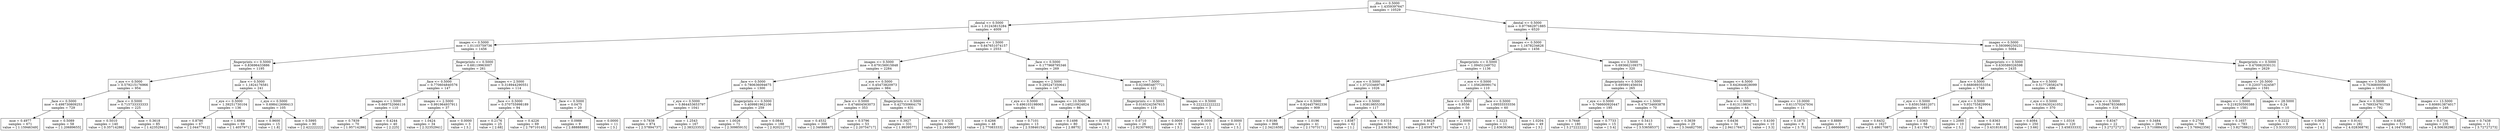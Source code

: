 digraph Tree {
0 [label="_dna <= 0.5000\nmse = 1.4359397647\nsamples = 10529", shape="box"] ;
1 [label="_dental <= 0.5000\nmse = 1.01243815284\nsamples = 4009", shape="box"] ;
0 -> 1 ;
2 [label="images <= 0.5000\nmse = 1.01103759736\nsamples = 1456", shape="box"] ;
1 -> 2 ;
3 [label="_fingerprints <= 0.5000\nmse = 0.83696433886\nsamples = 1195", shape="box"] ;
2 -> 3 ;
4 [label="r_eye <= 0.5000\nmse = 0.579215176966\nsamples = 954", shape="box"] ;
3 -> 4 ;
5 [label="_face <= 0.5000\nmse = 0.498730809253\nsamples = 729", shape="box"] ;
4 -> 5 ;
6 [label="mse = 0.4977\nsamples = 671\nvalue = [ 1.15946349]", shape="box"] ;
5 -> 6 ;
7 [label="mse = 0.5089\nsamples = 58\nvalue = [ 1.20689655]", shape="box"] ;
5 -> 7 ;
8 [label="_face <= 0.5000\nmse = 0.715733333333\nsamples = 225", shape="box"] ;
4 -> 8 ;
9 [label="mse = 0.5010\nsamples = 140\nvalue = [ 0.35714286]", shape="box"] ;
8 -> 9 ;
10 [label="mse = 0.3618\nsamples = 85\nvalue = [ 1.42352941]", shape="box"] ;
8 -> 10 ;
11 [label="_face <= 0.5000\nmse = 1.1824176581\nsamples = 241", shape="box"] ;
3 -> 11 ;
12 [label="r_eye <= 0.5000\nmse = 1.39251730104\nsamples = 136", shape="box"] ;
11 -> 12 ;
13 [label="mse = 0.8786\nsamples = 67\nvalue = [ 2.04477612]", shape="box"] ;
12 -> 13 ;
14 [label="mse = 1.6904\nsamples = 69\nvalue = [ 1.4057971]", shape="box"] ;
12 -> 14 ;
15 [label="r_eye <= 0.5000\nmse = 0.698412698413\nsamples = 105", shape="box"] ;
11 -> 15 ;
16 [label="mse = 0.9600\nsamples = 15\nvalue = [ 1.8]", shape="box"] ;
15 -> 16 ;
17 [label="mse = 0.5995\nsamples = 90\nvalue = [ 2.42222222]", shape="box"] ;
15 -> 17 ;
18 [label="_fingerprints <= 0.5000\nmse = 0.68119963007\nsamples = 261", shape="box"] ;
2 -> 18 ;
19 [label="_face <= 0.5000\nmse = 0.770604840576\nsamples = 147", shape="box"] ;
18 -> 19 ;
20 [label="images <= 1.5000\nmse = 0.669752066116\nsamples = 110", shape="box"] ;
19 -> 20 ;
21 [label="mse = 0.7839\nsamples = 70\nvalue = [ 1.95714286]", shape="box"] ;
20 -> 21 ;
22 [label="mse = 0.4244\nsamples = 40\nvalue = [ 2.225]", shape="box"] ;
20 -> 22 ;
23 [label="images <= 2.5000\nmse = 0.991964937911\nsamples = 37", shape="box"] ;
19 -> 23 ;
24 [label="mse = 1.0424\nsamples = 34\nvalue = [ 2.32352941]", shape="box"] ;
23 -> 24 ;
25 [label="mse = 0.0000\nsamples = 3\nvalue = [ 3.]", shape="box"] ;
23 -> 25 ;
26 [label="images <= 2.5000\nmse = 0.318944290551\nsamples = 114", shape="box"] ;
18 -> 26 ;
27 [label="_face <= 0.5000\nmse = 0.370755998189\nsamples = 94", shape="box"] ;
26 -> 27 ;
28 [label="mse = 0.2176\nsamples = 25\nvalue = [ 2.68]", shape="box"] ;
27 -> 28 ;
29 [label="mse = 0.4226\nsamples = 69\nvalue = [ 2.79710145]", shape="box"] ;
27 -> 29 ;
30 [label="_face <= 0.5000\nmse = 0.0475\nsamples = 20", shape="box"] ;
26 -> 30 ;
31 [label="mse = 0.0988\nsamples = 9\nvalue = [ 2.88888889]", shape="box"] ;
30 -> 31 ;
32 [label="mse = 0.0000\nsamples = 11\nvalue = [ 3.]", shape="box"] ;
30 -> 32 ;
33 [label="images <= 1.5000\nmse = 0.647651074157\nsamples = 2553", shape="box"] ;
1 -> 33 ;
34 [label="images <= 0.5000\nmse = 0.679156915848\nsamples = 2284", shape="box"] ;
33 -> 34 ;
35 [label="_face <= 0.5000\nmse = 0.780636094675\nsamples = 1300", shape="box"] ;
34 -> 35 ;
36 [label="r_eye <= 0.5000\nmse = 0.864453653797\nsamples = 1041", shape="box"] ;
35 -> 36 ;
37 [label="mse = 0.7838\nsamples = 874\nvalue = [ 2.57894737]", shape="box"] ;
36 -> 37 ;
38 [label="mse = 1.2543\nsamples = 167\nvalue = [ 2.38323353]", shape="box"] ;
36 -> 38 ;
39 [label="_fingerprints <= 0.5000\nmse = 0.409981962106\nsamples = 259", shape="box"] ;
35 -> 39 ;
40 [label="mse = 1.0026\nsamples = 71\nvalue = [ 2.30985915]", shape="box"] ;
39 -> 40 ;
41 [label="mse = 0.0841\nsamples = 188\nvalue = [ 2.92021277]", shape="box"] ;
39 -> 41 ;
42 [label="r_eye <= 0.5000\nmse = 0.45473820973\nsamples = 984", shape="box"] ;
34 -> 42 ;
43 [label="_face <= 0.5000\nmse = 0.474604563073\nsamples = 353", shape="box"] ;
42 -> 43 ;
44 [label="mse = 0.4532\nsamples = 300\nvalue = [ 2.34666667]", shape="box"] ;
43 -> 44 ;
45 [label="mse = 0.5796\nsamples = 53\nvalue = [ 2.20754717]", shape="box"] ;
43 -> 45 ;
46 [label="_fingerprints <= 0.5000\nmse = 0.427550664179\nsamples = 631", shape="box"] ;
42 -> 46 ;
47 [label="mse = 0.3927\nsamples = 331\nvalue = [ 1.9939577]", shape="box"] ;
46 -> 47 ;
48 [label="mse = 0.4325\nsamples = 300\nvalue = [ 2.24666667]", shape="box"] ;
46 -> 48 ;
49 [label="_face <= 0.5000\nmse = 0.177968795346\nsamples = 269", shape="box"] ;
33 -> 49 ;
50 [label="images <= 2.5000\nmse = 0.295247350641\nsamples = 147", shape="box"] ;
49 -> 50 ;
51 [label="r_eye <= 0.5000\nmse = 0.496103198065\nsamples = 61", shape="box"] ;
50 -> 51 ;
52 [label="mse = 0.4266\nsamples = 48\nvalue = [ 2.77083333]", shape="box"] ;
51 -> 52 ;
53 [label="mse = 0.7101\nsamples = 13\nvalue = [ 2.53846154]", shape="box"] ;
51 -> 53 ;
54 [label="images <= 10.5000\nmse = 0.140210924824\nsamples = 86", shape="box"] ;
50 -> 54 ;
55 [label="mse = 0.1498\nsamples = 80\nvalue = [ 2.8875]", shape="box"] ;
54 -> 55 ;
56 [label="mse = 0.0000\nsamples = 6\nvalue = [ 3.]", shape="box"] ;
54 -> 56 ;
57 [label="images <= 7.5000\nmse = 0.0239854877721\nsamples = 122", shape="box"] ;
49 -> 57 ;
58 [label="_fingerprints <= 0.5000\nmse = 0.0165242567615\nsamples = 119", shape="box"] ;
57 -> 58 ;
59 [label="mse = 0.0710\nsamples = 26\nvalue = [ 2.92307692]", shape="box"] ;
58 -> 59 ;
60 [label="mse = 0.0000\nsamples = 93\nvalue = [ 3.]", shape="box"] ;
58 -> 60 ;
61 [label="images <= 9.5000\nmse = 0.222222222222\nsamples = 3", shape="box"] ;
57 -> 61 ;
62 [label="mse = 0.0000\nsamples = 1\nvalue = [ 2.]", shape="box"] ;
61 -> 62 ;
63 [label="mse = 0.0000\nsamples = 2\nvalue = [ 3.]", shape="box"] ;
61 -> 63 ;
64 [label="_dental <= 0.5000\nmse = 0.977662971885\nsamples = 6520", shape="box"] ;
0 -> 64 ;
65 [label="images <= 0.5000\nmse = 1.1678234626\nsamples = 1456", shape="box"] ;
64 -> 65 ;
66 [label="_fingerprints <= 0.5000\nmse = 1.09451249752\nsamples = 1136", shape="box"] ;
65 -> 66 ;
67 [label="r_eye <= 0.5000\nmse = 1.07233469748\nsamples = 1026", shape="box"] ;
66 -> 67 ;
68 [label="_face <= 0.5000\nmse = 0.924457902336\nsamples = 909", shape="box"] ;
67 -> 68 ;
69 [label="mse = 0.9186\nsamples = 868\nvalue = [ 2.3421659]", shape="box"] ;
68 -> 69 ;
70 [label="mse = 1.0196\nsamples = 41\nvalue = [ 2.17073171]", shape="box"] ;
68 -> 70 ;
71 [label="_face <= 0.5000\nmse = 1.93819855358\nsamples = 117", shape="box"] ;
67 -> 71 ;
72 [label="mse = 1.8387\nsamples = 62\nvalue = [ 1.]", shape="box"] ;
71 -> 72 ;
73 [label="mse = 0.6314\nsamples = 55\nvalue = [ 2.63636364]", shape="box"] ;
71 -> 73 ;
74 [label="r_eye <= 0.5000\nmse = 1.05628099174\nsamples = 110", shape="box"] ;
66 -> 74 ;
75 [label="_face <= 0.5000\nmse = 0.9556\nsamples = 50", shape="box"] ;
74 -> 75 ;
76 [label="mse = 0.8628\nsamples = 47\nvalue = [ 2.65957447]", shape="box"] ;
75 -> 76 ;
77 [label="mse = 2.0000\nsamples = 3\nvalue = [ 2.]", shape="box"] ;
75 -> 77 ;
78 [label="_face <= 0.5000\nmse = 1.09555555556\nsamples = 60", shape="box"] ;
74 -> 78 ;
79 [label="mse = 1.3223\nsamples = 11\nvalue = [ 2.63636364]", shape="box"] ;
78 -> 79 ;
80 [label="mse = 1.0204\nsamples = 49\nvalue = [ 3.]", shape="box"] ;
78 -> 80 ;
81 [label="images <= 3.5000\nmse = 0.693662109375\nsamples = 320", shape="box"] ;
65 -> 81 ;
82 [label="_fingerprints <= 0.5000\nmse = 0.695991456034\nsamples = 265", shape="box"] ;
81 -> 82 ;
83 [label="r_eye <= 0.5000\nmse = 0.766600920447\nsamples = 195", shape="box"] ;
82 -> 83 ;
84 [label="mse = 0.7648\nsamples = 180\nvalue = [ 3.27222222]", shape="box"] ;
83 -> 84 ;
85 [label="mse = 0.7733\nsamples = 15\nvalue = [ 3.4]", shape="box"] ;
83 -> 85 ;
86 [label="images <= 1.5000\nmse = 0.476734693878\nsamples = 70", shape="box"] ;
82 -> 86 ;
87 [label="mse = 0.5413\nsamples = 41\nvalue = [ 3.53658537]", shape="box"] ;
86 -> 87 ;
88 [label="mse = 0.3639\nsamples = 29\nvalue = [ 3.34482759]", shape="box"] ;
86 -> 88 ;
89 [label="images <= 6.5000\nmse = 0.642644628099\nsamples = 55", shape="box"] ;
81 -> 89 ;
90 [label="_face <= 0.5000\nmse = 0.613119834711\nsamples = 44", shape="box"] ;
89 -> 90 ;
91 [label="mse = 0.6436\nsamples = 34\nvalue = [ 2.94117647]", shape="box"] ;
90 -> 91 ;
92 [label="mse = 0.4100\nsamples = 10\nvalue = [ 3.3]", shape="box"] ;
90 -> 92 ;
93 [label="images <= 10.0000\nmse = 0.611570247934\nsamples = 11", shape="box"] ;
89 -> 93 ;
94 [label="mse = 0.1875\nsamples = 8\nvalue = [ 3.75]", shape="box"] ;
93 -> 94 ;
95 [label="mse = 0.8889\nsamples = 3\nvalue = [ 2.66666667]", shape="box"] ;
93 -> 95 ;
96 [label="images <= 0.5000\nmse = 0.593990250231\nsamples = 5064", shape="box"] ;
64 -> 96 ;
97 [label="_fingerprints <= 0.5000\nmse = 0.630589326598\nsamples = 2435", shape="box"] ;
96 -> 97 ;
98 [label="_face <= 0.5000\nmse = 0.668089353354\nsamples = 1749", shape="box"] ;
97 -> 98 ;
99 [label="r_eye <= 0.5000\nmse = 0.659156812071\nsamples = 1695", shape="box"] ;
98 -> 99 ;
100 [label="mse = 0.6432\nsamples = 1627\nvalue = [ 3.48617087]", shape="box"] ;
99 -> 100 ;
101 [label="mse = 1.0363\nsamples = 68\nvalue = [ 3.41176471]", shape="box"] ;
99 -> 101 ;
102 [label="r_eye <= 0.5000\nmse = 0.931755829904\nsamples = 54", shape="box"] ;
98 -> 102 ;
103 [label="mse = 1.2000\nsamples = 10\nvalue = [ 3.]", shape="box"] ;
102 -> 103 ;
104 [label="mse = 0.8363\nsamples = 44\nvalue = [ 3.43181818]", shape="box"] ;
102 -> 104 ;
105 [label="_face <= 0.5000\nmse = 0.517728582478\nsamples = 686", shape="box"] ;
97 -> 105 ;
106 [label="r_eye <= 0.5000\nmse = 0.619430241052\nsamples = 370", shape="box"] ;
105 -> 106 ;
107 [label="mse = 0.4084\nsamples = 250\nvalue = [ 3.66]", shape="box"] ;
106 -> 107 ;
108 [label="mse = 1.0316\nsamples = 120\nvalue = [ 3.45833333]", shape="box"] ;
106 -> 108 ;
109 [label="r_eye <= 0.5000\nmse = 0.394678336805\nsamples = 316", shape="box"] ;
105 -> 109 ;
110 [label="mse = 0.8347\nsamples = 22\nvalue = [ 3.27272727]", shape="box"] ;
109 -> 110 ;
111 [label="mse = 0.3484\nsamples = 294\nvalue = [ 3.71088435]", shape="box"] ;
109 -> 111 ;
112 [label="_fingerprints <= 0.5000\nmse = 0.470062030131\nsamples = 2629", shape="box"] ;
96 -> 112 ;
113 [label="images <= 20.5000\nmse = 0.220371424587\nsamples = 1591", shape="box"] ;
112 -> 113 ;
114 [label="images <= 1.5000\nmse = 0.219250500388\nsamples = 1581", shape="box"] ;
113 -> 114 ;
115 [label="mse = 0.2701\nsamples = 798\nvalue = [ 3.76942356]", shape="box"] ;
114 -> 115 ;
116 [label="mse = 0.1657\nsamples = 783\nvalue = [ 3.82758621]", shape="box"] ;
114 -> 116 ;
117 [label="images <= 28.5000\nmse = 0.24\nsamples = 10", shape="box"] ;
113 -> 117 ;
118 [label="mse = 0.2222\nsamples = 9\nvalue = [ 3.33333333]", shape="box"] ;
117 -> 118 ;
119 [label="mse = 0.0000\nsamples = 1\nvalue = [ 4.]", shape="box"] ;
117 -> 119 ;
120 [label="images <= 3.5000\nmse = 0.753680005643\nsamples = 1038", shape="box"] ;
112 -> 120 ;
121 [label="_face <= 0.5000\nmse = 0.769334761759\nsamples = 792", shape="box"] ;
120 -> 121 ;
122 [label="mse = 0.9141\nsamples = 282\nvalue = [ 4.02836879]", shape="box"] ;
121 -> 122 ;
123 [label="mse = 0.6827\nsamples = 510\nvalue = [ 4.16470588]", shape="box"] ;
121 -> 123 ;
124 [label="images <= 13.5000\nmse = 0.606913874017\nsamples = 246", shape="box"] ;
120 -> 124 ;
125 [label="mse = 0.5734\nsamples = 235\nvalue = [ 4.50638298]", shape="box"] ;
124 -> 125 ;
126 [label="mse = 0.7438\nsamples = 11\nvalue = [ 3.72727273]", shape="box"] ;
124 -> 126 ;
}